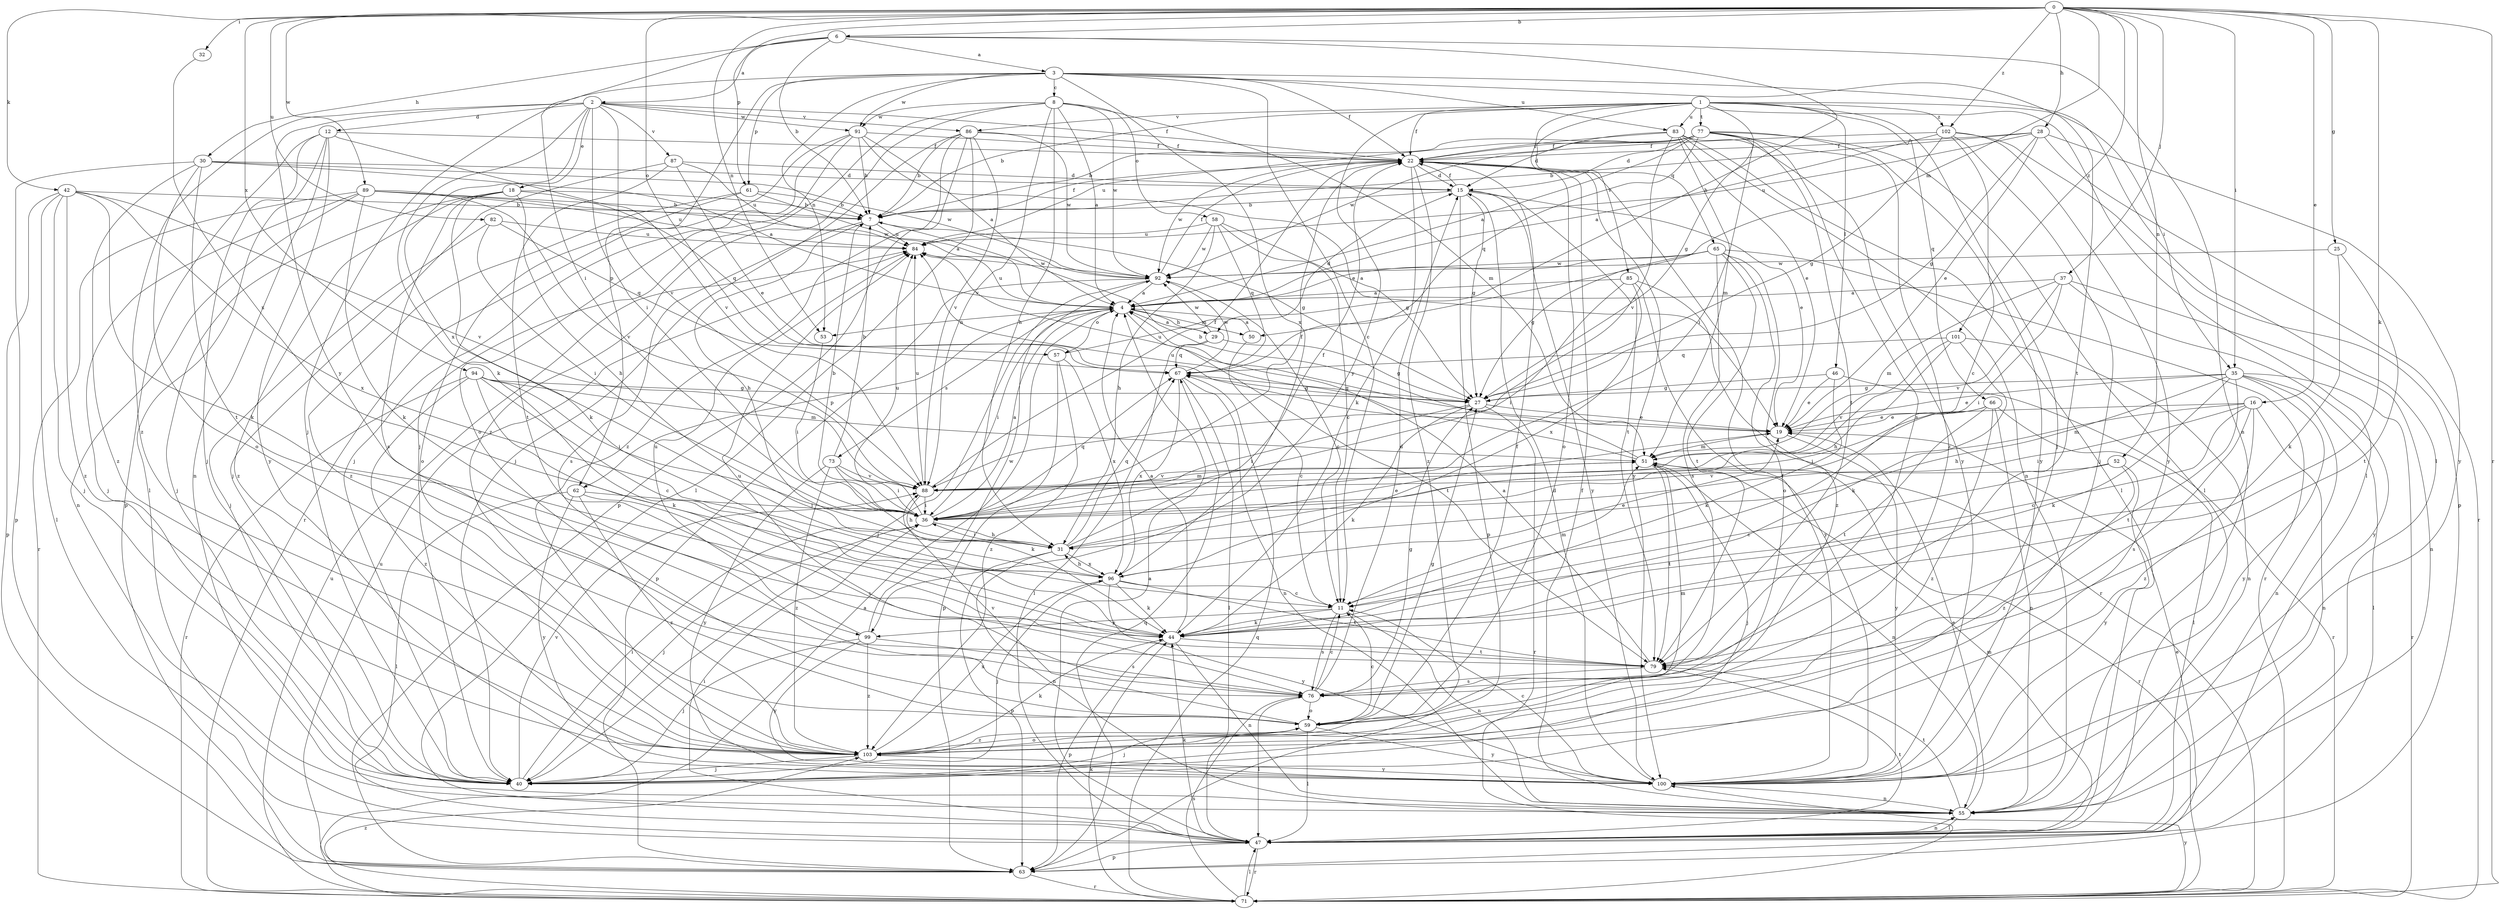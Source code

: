 strict digraph  {
0;
1;
2;
3;
4;
6;
7;
8;
11;
12;
15;
16;
18;
19;
22;
25;
27;
28;
29;
30;
31;
32;
35;
36;
37;
40;
42;
44;
46;
47;
50;
51;
52;
53;
55;
57;
58;
59;
61;
62;
63;
65;
66;
67;
71;
73;
76;
77;
79;
82;
83;
84;
85;
86;
87;
88;
89;
91;
92;
94;
96;
99;
100;
101;
102;
103;
0 -> 6  [label=b];
0 -> 16  [label=e];
0 -> 25  [label=g];
0 -> 28  [label=h];
0 -> 32  [label=i];
0 -> 35  [label=i];
0 -> 37  [label=j];
0 -> 42  [label=k];
0 -> 44  [label=k];
0 -> 50  [label=m];
0 -> 52  [label=n];
0 -> 53  [label=n];
0 -> 57  [label=o];
0 -> 61  [label=p];
0 -> 71  [label=r];
0 -> 82  [label=u];
0 -> 89  [label=w];
0 -> 94  [label=x];
0 -> 101  [label=z];
0 -> 102  [label=z];
1 -> 7  [label=b];
1 -> 22  [label=f];
1 -> 27  [label=g];
1 -> 35  [label=i];
1 -> 40  [label=j];
1 -> 46  [label=l];
1 -> 47  [label=l];
1 -> 65  [label=q];
1 -> 66  [label=q];
1 -> 77  [label=t];
1 -> 83  [label=u];
1 -> 85  [label=v];
1 -> 86  [label=v];
1 -> 99  [label=y];
1 -> 102  [label=z];
2 -> 12  [label=d];
2 -> 18  [label=e];
2 -> 22  [label=f];
2 -> 36  [label=i];
2 -> 44  [label=k];
2 -> 86  [label=v];
2 -> 87  [label=v];
2 -> 88  [label=v];
2 -> 91  [label=w];
2 -> 96  [label=x];
2 -> 99  [label=y];
2 -> 103  [label=z];
3 -> 8  [label=c];
3 -> 11  [label=c];
3 -> 22  [label=f];
3 -> 40  [label=j];
3 -> 47  [label=l];
3 -> 53  [label=n];
3 -> 61  [label=p];
3 -> 62  [label=p];
3 -> 79  [label=t];
3 -> 83  [label=u];
3 -> 91  [label=w];
3 -> 96  [label=x];
4 -> 29  [label=h];
4 -> 36  [label=i];
4 -> 50  [label=m];
4 -> 53  [label=n];
4 -> 57  [label=o];
4 -> 62  [label=p];
4 -> 73  [label=s];
4 -> 79  [label=t];
4 -> 84  [label=u];
6 -> 2  [label=a];
6 -> 3  [label=a];
6 -> 7  [label=b];
6 -> 29  [label=h];
6 -> 30  [label=h];
6 -> 36  [label=i];
6 -> 55  [label=n];
7 -> 22  [label=f];
7 -> 27  [label=g];
7 -> 31  [label=h];
7 -> 76  [label=s];
7 -> 84  [label=u];
8 -> 4  [label=a];
8 -> 31  [label=h];
8 -> 40  [label=j];
8 -> 51  [label=m];
8 -> 58  [label=o];
8 -> 88  [label=v];
8 -> 91  [label=w];
8 -> 92  [label=w];
8 -> 103  [label=z];
11 -> 44  [label=k];
11 -> 51  [label=m];
11 -> 55  [label=n];
11 -> 76  [label=s];
11 -> 99  [label=y];
12 -> 22  [label=f];
12 -> 40  [label=j];
12 -> 47  [label=l];
12 -> 55  [label=n];
12 -> 63  [label=p];
12 -> 88  [label=v];
12 -> 100  [label=y];
15 -> 7  [label=b];
15 -> 19  [label=e];
15 -> 22  [label=f];
15 -> 27  [label=g];
15 -> 63  [label=p];
15 -> 79  [label=t];
15 -> 100  [label=y];
16 -> 11  [label=c];
16 -> 19  [label=e];
16 -> 36  [label=i];
16 -> 51  [label=m];
16 -> 55  [label=n];
16 -> 76  [label=s];
16 -> 103  [label=z];
18 -> 7  [label=b];
18 -> 31  [label=h];
18 -> 40  [label=j];
18 -> 44  [label=k];
18 -> 67  [label=q];
18 -> 76  [label=s];
18 -> 103  [label=z];
19 -> 51  [label=m];
19 -> 84  [label=u];
19 -> 100  [label=y];
22 -> 15  [label=d];
22 -> 44  [label=k];
22 -> 59  [label=o];
22 -> 92  [label=w];
22 -> 100  [label=y];
22 -> 103  [label=z];
25 -> 44  [label=k];
25 -> 79  [label=t];
25 -> 92  [label=w];
27 -> 19  [label=e];
27 -> 36  [label=i];
27 -> 44  [label=k];
27 -> 67  [label=q];
27 -> 71  [label=r];
28 -> 7  [label=b];
28 -> 19  [label=e];
28 -> 22  [label=f];
28 -> 27  [label=g];
28 -> 71  [label=r];
28 -> 84  [label=u];
28 -> 100  [label=y];
29 -> 4  [label=a];
29 -> 27  [label=g];
29 -> 47  [label=l];
29 -> 67  [label=q];
29 -> 92  [label=w];
30 -> 4  [label=a];
30 -> 15  [label=d];
30 -> 59  [label=o];
30 -> 63  [label=p];
30 -> 79  [label=t];
30 -> 92  [label=w];
30 -> 103  [label=z];
31 -> 19  [label=e];
31 -> 22  [label=f];
31 -> 36  [label=i];
31 -> 55  [label=n];
31 -> 63  [label=p];
31 -> 67  [label=q];
31 -> 96  [label=x];
32 -> 96  [label=x];
35 -> 19  [label=e];
35 -> 27  [label=g];
35 -> 31  [label=h];
35 -> 44  [label=k];
35 -> 47  [label=l];
35 -> 55  [label=n];
35 -> 71  [label=r];
35 -> 79  [label=t];
35 -> 100  [label=y];
36 -> 4  [label=a];
36 -> 7  [label=b];
36 -> 22  [label=f];
36 -> 31  [label=h];
36 -> 40  [label=j];
36 -> 67  [label=q];
36 -> 84  [label=u];
37 -> 4  [label=a];
37 -> 36  [label=i];
37 -> 51  [label=m];
37 -> 55  [label=n];
37 -> 88  [label=v];
37 -> 100  [label=y];
40 -> 36  [label=i];
40 -> 88  [label=v];
42 -> 7  [label=b];
42 -> 40  [label=j];
42 -> 44  [label=k];
42 -> 47  [label=l];
42 -> 63  [label=p];
42 -> 88  [label=v];
42 -> 96  [label=x];
42 -> 103  [label=z];
44 -> 4  [label=a];
44 -> 55  [label=n];
44 -> 63  [label=p];
44 -> 79  [label=t];
46 -> 19  [label=e];
46 -> 27  [label=g];
46 -> 44  [label=k];
46 -> 71  [label=r];
47 -> 4  [label=a];
47 -> 36  [label=i];
47 -> 44  [label=k];
47 -> 51  [label=m];
47 -> 55  [label=n];
47 -> 63  [label=p];
47 -> 71  [label=r];
47 -> 79  [label=t];
50 -> 4  [label=a];
50 -> 11  [label=c];
51 -> 7  [label=b];
51 -> 40  [label=j];
51 -> 55  [label=n];
51 -> 71  [label=r];
51 -> 79  [label=t];
51 -> 84  [label=u];
51 -> 88  [label=v];
52 -> 11  [label=c];
52 -> 88  [label=v];
52 -> 100  [label=y];
52 -> 103  [label=z];
53 -> 36  [label=i];
55 -> 19  [label=e];
55 -> 22  [label=f];
55 -> 47  [label=l];
55 -> 79  [label=t];
57 -> 15  [label=d];
57 -> 63  [label=p];
57 -> 96  [label=x];
57 -> 103  [label=z];
58 -> 11  [label=c];
58 -> 27  [label=g];
58 -> 31  [label=h];
58 -> 67  [label=q];
58 -> 84  [label=u];
58 -> 92  [label=w];
59 -> 11  [label=c];
59 -> 22  [label=f];
59 -> 27  [label=g];
59 -> 40  [label=j];
59 -> 47  [label=l];
59 -> 51  [label=m];
59 -> 88  [label=v];
59 -> 100  [label=y];
59 -> 103  [label=z];
61 -> 4  [label=a];
61 -> 7  [label=b];
61 -> 59  [label=o];
61 -> 103  [label=z];
62 -> 36  [label=i];
62 -> 47  [label=l];
62 -> 76  [label=s];
62 -> 100  [label=y];
62 -> 103  [label=z];
63 -> 19  [label=e];
63 -> 67  [label=q];
63 -> 71  [label=r];
63 -> 84  [label=u];
65 -> 4  [label=a];
65 -> 27  [label=g];
65 -> 59  [label=o];
65 -> 71  [label=r];
65 -> 76  [label=s];
65 -> 79  [label=t];
65 -> 92  [label=w];
65 -> 103  [label=z];
66 -> 19  [label=e];
66 -> 36  [label=i];
66 -> 47  [label=l];
66 -> 55  [label=n];
66 -> 79  [label=t];
66 -> 103  [label=z];
67 -> 27  [label=g];
67 -> 47  [label=l];
67 -> 55  [label=n];
67 -> 92  [label=w];
67 -> 96  [label=x];
71 -> 4  [label=a];
71 -> 44  [label=k];
71 -> 47  [label=l];
71 -> 67  [label=q];
71 -> 76  [label=s];
71 -> 84  [label=u];
71 -> 100  [label=y];
71 -> 103  [label=z];
73 -> 7  [label=b];
73 -> 36  [label=i];
73 -> 44  [label=k];
73 -> 88  [label=v];
73 -> 100  [label=y];
73 -> 103  [label=z];
76 -> 11  [label=c];
76 -> 15  [label=d];
76 -> 27  [label=g];
76 -> 47  [label=l];
76 -> 59  [label=o];
76 -> 84  [label=u];
77 -> 4  [label=a];
77 -> 7  [label=b];
77 -> 15  [label=d];
77 -> 22  [label=f];
77 -> 36  [label=i];
77 -> 47  [label=l];
77 -> 67  [label=q];
77 -> 76  [label=s];
77 -> 79  [label=t];
77 -> 84  [label=u];
77 -> 92  [label=w];
77 -> 100  [label=y];
77 -> 103  [label=z];
79 -> 4  [label=a];
79 -> 76  [label=s];
82 -> 36  [label=i];
82 -> 40  [label=j];
82 -> 67  [label=q];
82 -> 84  [label=u];
83 -> 15  [label=d];
83 -> 19  [label=e];
83 -> 22  [label=f];
83 -> 47  [label=l];
83 -> 51  [label=m];
83 -> 55  [label=n];
83 -> 88  [label=v];
83 -> 100  [label=y];
84 -> 92  [label=w];
85 -> 4  [label=a];
85 -> 36  [label=i];
85 -> 71  [label=r];
85 -> 96  [label=x];
85 -> 100  [label=y];
86 -> 7  [label=b];
86 -> 22  [label=f];
86 -> 40  [label=j];
86 -> 47  [label=l];
86 -> 63  [label=p];
86 -> 88  [label=v];
86 -> 92  [label=w];
86 -> 103  [label=z];
87 -> 15  [label=d];
87 -> 19  [label=e];
87 -> 40  [label=j];
87 -> 79  [label=t];
87 -> 84  [label=u];
88 -> 22  [label=f];
88 -> 31  [label=h];
88 -> 36  [label=i];
88 -> 51  [label=m];
88 -> 84  [label=u];
89 -> 7  [label=b];
89 -> 40  [label=j];
89 -> 44  [label=k];
89 -> 55  [label=n];
89 -> 71  [label=r];
89 -> 84  [label=u];
89 -> 88  [label=v];
89 -> 92  [label=w];
91 -> 4  [label=a];
91 -> 7  [label=b];
91 -> 19  [label=e];
91 -> 22  [label=f];
91 -> 40  [label=j];
91 -> 59  [label=o];
91 -> 71  [label=r];
92 -> 4  [label=a];
92 -> 11  [label=c];
92 -> 22  [label=f];
92 -> 40  [label=j];
92 -> 63  [label=p];
94 -> 11  [label=c];
94 -> 27  [label=g];
94 -> 36  [label=i];
94 -> 44  [label=k];
94 -> 51  [label=m];
94 -> 71  [label=r];
94 -> 103  [label=z];
96 -> 11  [label=c];
96 -> 19  [label=e];
96 -> 31  [label=h];
96 -> 40  [label=j];
96 -> 44  [label=k];
96 -> 79  [label=t];
96 -> 100  [label=y];
99 -> 40  [label=j];
99 -> 76  [label=s];
99 -> 84  [label=u];
99 -> 92  [label=w];
99 -> 100  [label=y];
99 -> 103  [label=z];
100 -> 11  [label=c];
100 -> 15  [label=d];
100 -> 22  [label=f];
100 -> 55  [label=n];
101 -> 31  [label=h];
101 -> 44  [label=k];
101 -> 55  [label=n];
101 -> 67  [label=q];
101 -> 88  [label=v];
102 -> 4  [label=a];
102 -> 11  [label=c];
102 -> 22  [label=f];
102 -> 27  [label=g];
102 -> 40  [label=j];
102 -> 63  [label=p];
102 -> 100  [label=y];
103 -> 40  [label=j];
103 -> 44  [label=k];
103 -> 59  [label=o];
103 -> 96  [label=x];
103 -> 100  [label=y];
}
